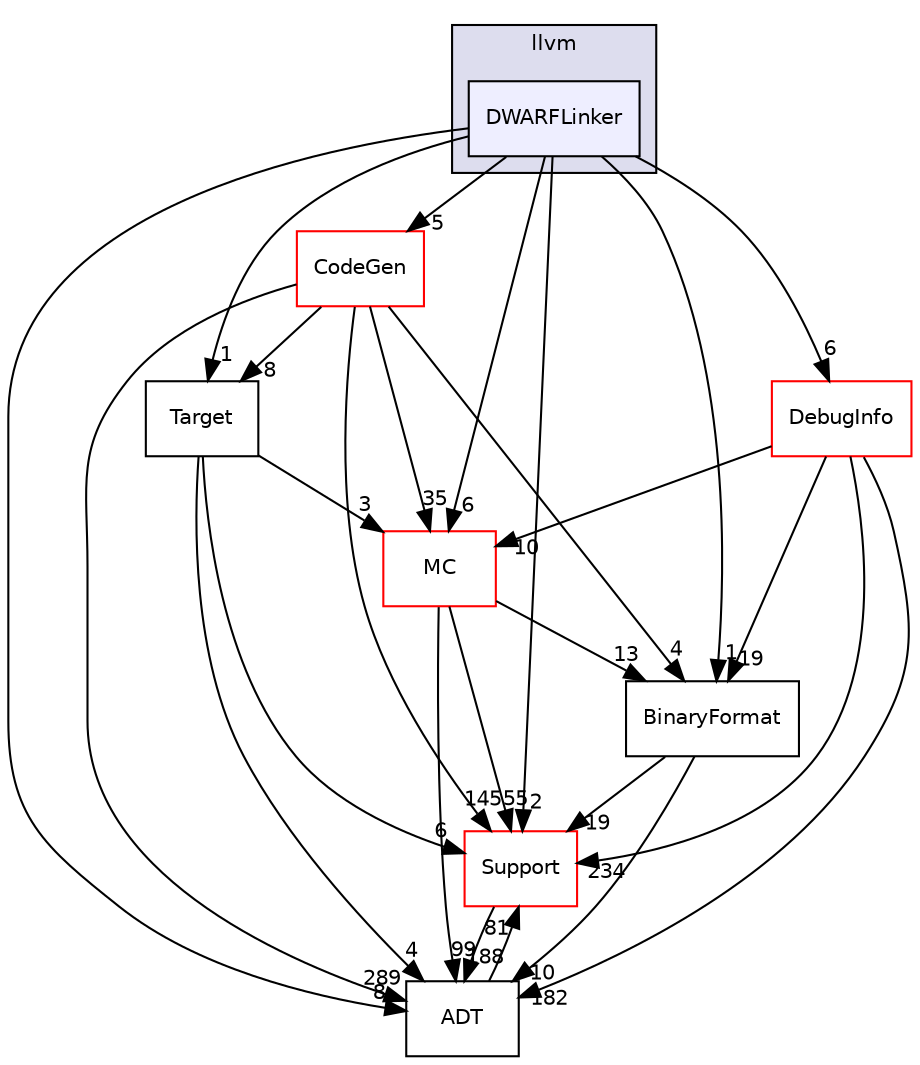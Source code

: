digraph "include/llvm/DWARFLinker" {
  bgcolor=transparent;
  compound=true
  node [ fontsize="10", fontname="Helvetica"];
  edge [ labelfontsize="10", labelfontname="Helvetica"];
  subgraph clusterdir_dcde91663b8816e1e2311938ccd8f690 {
    graph [ bgcolor="#ddddee", pencolor="black", label="llvm" fontname="Helvetica", fontsize="10", URL="dir_dcde91663b8816e1e2311938ccd8f690.html"]
  dir_3db2b5117a98514db70c7e45cdcf9a6d [shape=box, label="DWARFLinker", style="filled", fillcolor="#eeeeff", pencolor="black", URL="dir_3db2b5117a98514db70c7e45cdcf9a6d.html"];
  }
  dir_19e251b771363806b5435ead42278477 [shape=box label="CodeGen" color="red" URL="dir_19e251b771363806b5435ead42278477.html"];
  dir_3c463fb0a03f5ca9e2abd53334bc8356 [shape=box label="MC" color="red" URL="dir_3c463fb0a03f5ca9e2abd53334bc8356.html"];
  dir_ae1e398ac700924fa434b51c248a5531 [shape=box label="Support" color="red" URL="dir_ae1e398ac700924fa434b51c248a5531.html"];
  dir_32453792af2ba70c54e3ccae3a790d1b [shape=box label="ADT" URL="dir_32453792af2ba70c54e3ccae3a790d1b.html"];
  dir_93bbf26a6ebee48bd39196855fde3e19 [shape=box label="Target" URL="dir_93bbf26a6ebee48bd39196855fde3e19.html"];
  dir_76bc56fc1555430657f301d4de3959f5 [shape=box label="BinaryFormat" URL="dir_76bc56fc1555430657f301d4de3959f5.html"];
  dir_fc2cd323963d6c4db27150ccf17ad26a [shape=box label="DebugInfo" color="red" URL="dir_fc2cd323963d6c4db27150ccf17ad26a.html"];
  dir_19e251b771363806b5435ead42278477->dir_3c463fb0a03f5ca9e2abd53334bc8356 [headlabel="35", labeldistance=1.5 headhref="dir_000015_000281.html"];
  dir_19e251b771363806b5435ead42278477->dir_ae1e398ac700924fa434b51c248a5531 [headlabel="145", labeldistance=1.5 headhref="dir_000015_000011.html"];
  dir_19e251b771363806b5435ead42278477->dir_32453792af2ba70c54e3ccae3a790d1b [headlabel="289", labeldistance=1.5 headhref="dir_000015_000007.html"];
  dir_19e251b771363806b5435ead42278477->dir_93bbf26a6ebee48bd39196855fde3e19 [headlabel="8", labeldistance=1.5 headhref="dir_000015_000303.html"];
  dir_19e251b771363806b5435ead42278477->dir_76bc56fc1555430657f301d4de3959f5 [headlabel="4", labeldistance=1.5 headhref="dir_000015_000020.html"];
  dir_3c463fb0a03f5ca9e2abd53334bc8356->dir_ae1e398ac700924fa434b51c248a5531 [headlabel="55", labeldistance=1.5 headhref="dir_000281_000011.html"];
  dir_3c463fb0a03f5ca9e2abd53334bc8356->dir_32453792af2ba70c54e3ccae3a790d1b [headlabel="99", labeldistance=1.5 headhref="dir_000281_000007.html"];
  dir_3c463fb0a03f5ca9e2abd53334bc8356->dir_76bc56fc1555430657f301d4de3959f5 [headlabel="13", labeldistance=1.5 headhref="dir_000281_000020.html"];
  dir_ae1e398ac700924fa434b51c248a5531->dir_32453792af2ba70c54e3ccae3a790d1b [headlabel="188", labeldistance=1.5 headhref="dir_000011_000007.html"];
  dir_32453792af2ba70c54e3ccae3a790d1b->dir_ae1e398ac700924fa434b51c248a5531 [headlabel="81", labeldistance=1.5 headhref="dir_000007_000011.html"];
  dir_93bbf26a6ebee48bd39196855fde3e19->dir_3c463fb0a03f5ca9e2abd53334bc8356 [headlabel="3", labeldistance=1.5 headhref="dir_000303_000281.html"];
  dir_93bbf26a6ebee48bd39196855fde3e19->dir_ae1e398ac700924fa434b51c248a5531 [headlabel="6", labeldistance=1.5 headhref="dir_000303_000011.html"];
  dir_93bbf26a6ebee48bd39196855fde3e19->dir_32453792af2ba70c54e3ccae3a790d1b [headlabel="4", labeldistance=1.5 headhref="dir_000303_000007.html"];
  dir_3db2b5117a98514db70c7e45cdcf9a6d->dir_19e251b771363806b5435ead42278477 [headlabel="5", labeldistance=1.5 headhref="dir_000264_000015.html"];
  dir_3db2b5117a98514db70c7e45cdcf9a6d->dir_3c463fb0a03f5ca9e2abd53334bc8356 [headlabel="6", labeldistance=1.5 headhref="dir_000264_000281.html"];
  dir_3db2b5117a98514db70c7e45cdcf9a6d->dir_ae1e398ac700924fa434b51c248a5531 [headlabel="2", labeldistance=1.5 headhref="dir_000264_000011.html"];
  dir_3db2b5117a98514db70c7e45cdcf9a6d->dir_32453792af2ba70c54e3ccae3a790d1b [headlabel="8", labeldistance=1.5 headhref="dir_000264_000007.html"];
  dir_3db2b5117a98514db70c7e45cdcf9a6d->dir_93bbf26a6ebee48bd39196855fde3e19 [headlabel="1", labeldistance=1.5 headhref="dir_000264_000303.html"];
  dir_3db2b5117a98514db70c7e45cdcf9a6d->dir_76bc56fc1555430657f301d4de3959f5 [headlabel="1", labeldistance=1.5 headhref="dir_000264_000020.html"];
  dir_3db2b5117a98514db70c7e45cdcf9a6d->dir_fc2cd323963d6c4db27150ccf17ad26a [headlabel="6", labeldistance=1.5 headhref="dir_000264_000248.html"];
  dir_fc2cd323963d6c4db27150ccf17ad26a->dir_3c463fb0a03f5ca9e2abd53334bc8356 [headlabel="10", labeldistance=1.5 headhref="dir_000248_000281.html"];
  dir_fc2cd323963d6c4db27150ccf17ad26a->dir_ae1e398ac700924fa434b51c248a5531 [headlabel="234", labeldistance=1.5 headhref="dir_000248_000011.html"];
  dir_fc2cd323963d6c4db27150ccf17ad26a->dir_32453792af2ba70c54e3ccae3a790d1b [headlabel="182", labeldistance=1.5 headhref="dir_000248_000007.html"];
  dir_fc2cd323963d6c4db27150ccf17ad26a->dir_76bc56fc1555430657f301d4de3959f5 [headlabel="19", labeldistance=1.5 headhref="dir_000248_000020.html"];
  dir_76bc56fc1555430657f301d4de3959f5->dir_ae1e398ac700924fa434b51c248a5531 [headlabel="19", labeldistance=1.5 headhref="dir_000020_000011.html"];
  dir_76bc56fc1555430657f301d4de3959f5->dir_32453792af2ba70c54e3ccae3a790d1b [headlabel="10", labeldistance=1.5 headhref="dir_000020_000007.html"];
}
